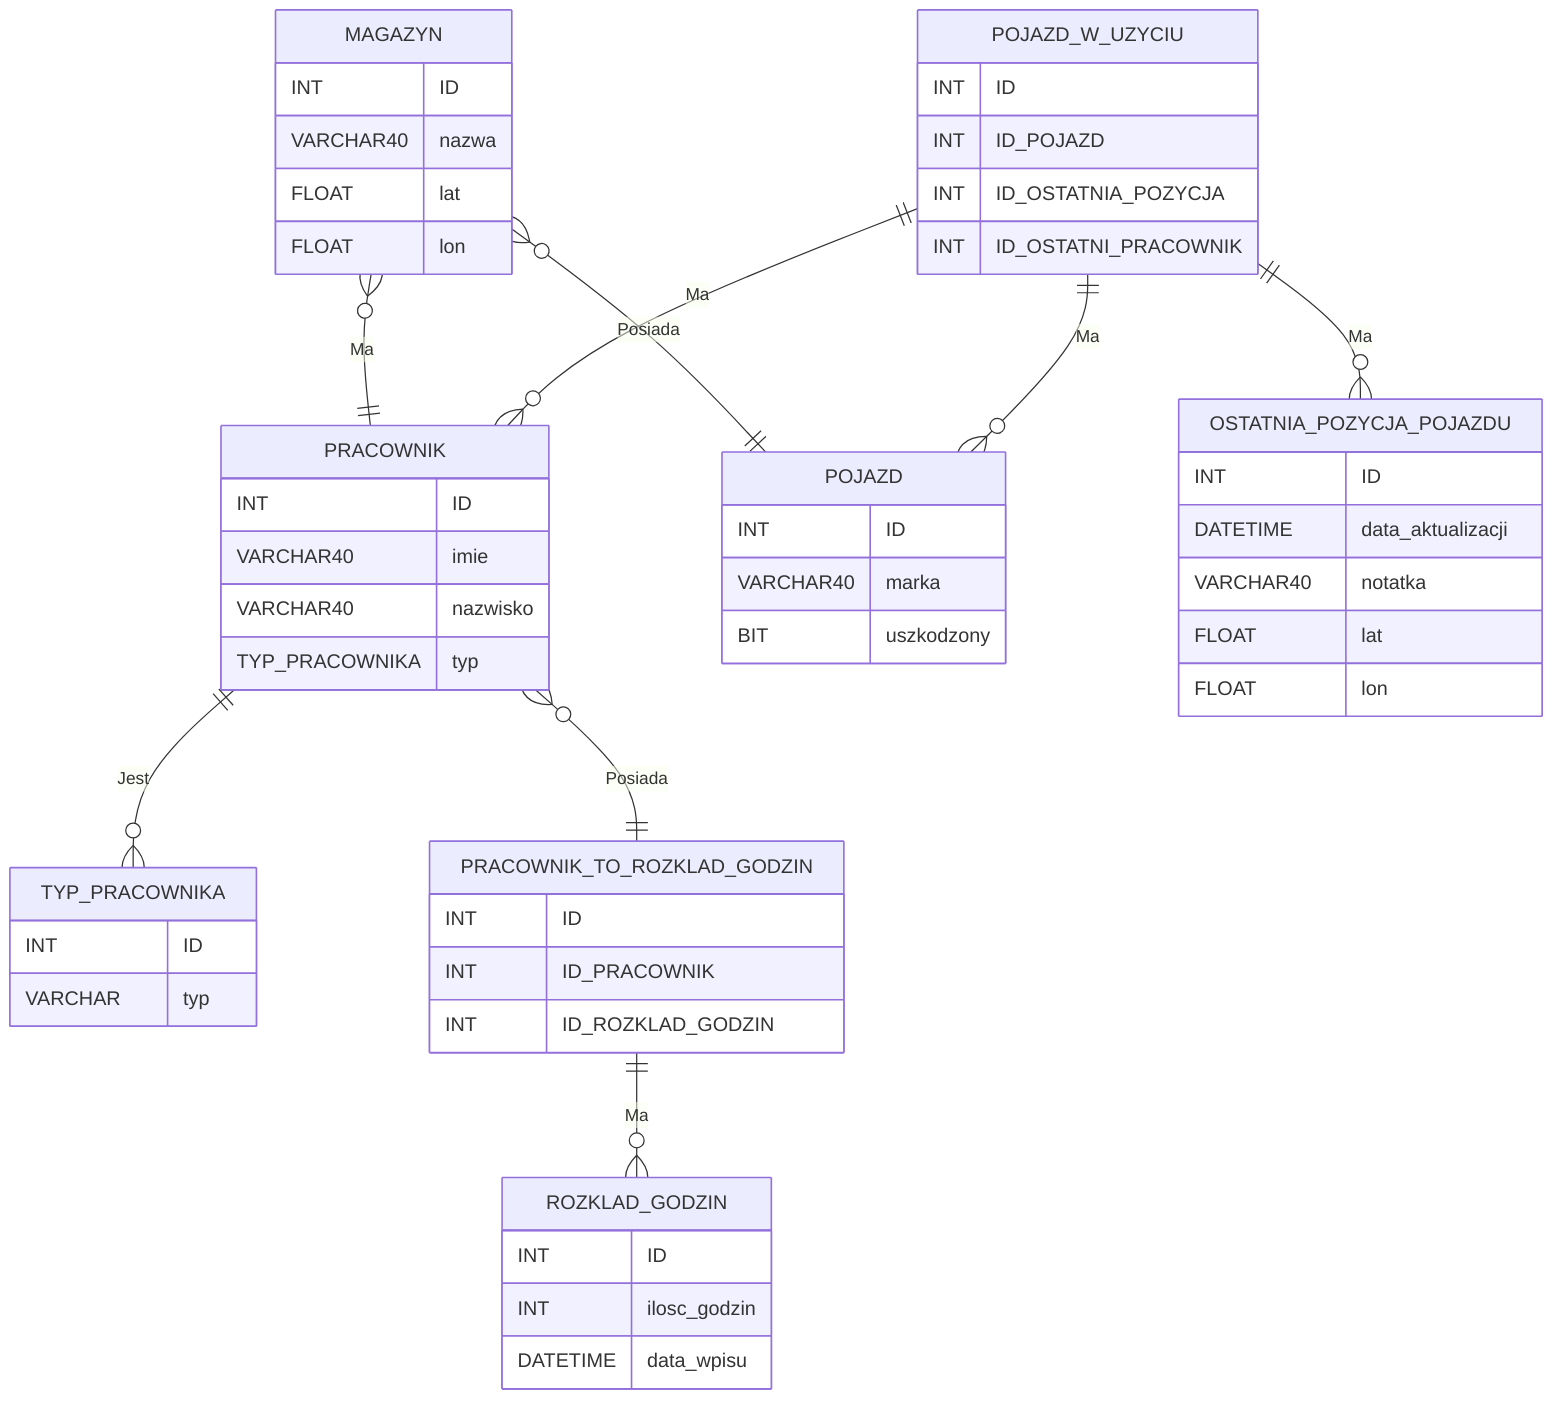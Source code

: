 erDiagram
    MAGAZYN {
    	INT ID
        VARCHAR40 nazwa
        FLOAT lat
        FLOAT lon
    }
    PRACOWNIK {
    	INT ID
        VARCHAR40 imie
        VARCHAR40 nazwisko
        TYP_PRACOWNIKA typ
    }
    ROZKLAD_GODZIN {
    	INT ID
        INT ilosc_godzin
        DATETIME data_wpisu
    }
    POJAZD {
    	INT ID
        VARCHAR40 marka
        BIT uszkodzony
    }
    OSTATNIA_POZYCJA_POJAZDU {
    	INT ID
        DATETIME data_aktualizacji
        VARCHAR40 notatka
        FLOAT lat
        FLOAT lon
    }
    TYP_PRACOWNIKA {
    	INT ID
        VARCHAR typ
    }

    POJAZD_W_UZYCIU {
    	INT ID
	INT ID_POJAZD
	INT ID_OSTATNIA_POZYCJA
	INT ID_OSTATNI_PRACOWNIK
    }

    PRACOWNIK_TO_ROZKLAD_GODZIN {
    	INT ID
	INT ID_PRACOWNIK
	INT ID_ROZKLAD_GODZIN
    }

    MAGAZYN o{--|| POJAZD: Posiada
    MAGAZYN o{--|| PRACOWNIK: Ma
    PRACOWNIK ||--}o TYP_PRACOWNIKA: Jest
    PRACOWNIK o{--|| PRACOWNIK_TO_ROZKLAD_GODZIN: Posiada
    PRACOWNIK_TO_ROZKLAD_GODZIN ||--}o ROZKLAD_GODZIN: Ma
    POJAZD_W_UZYCIU ||--}o PRACOWNIK: Ma
    POJAZD_W_UZYCIU ||--}o POJAZD: Ma
    POJAZD_W_UZYCIU ||--}o OSTATNIA_POZYCJA_POJAZDU: Ma